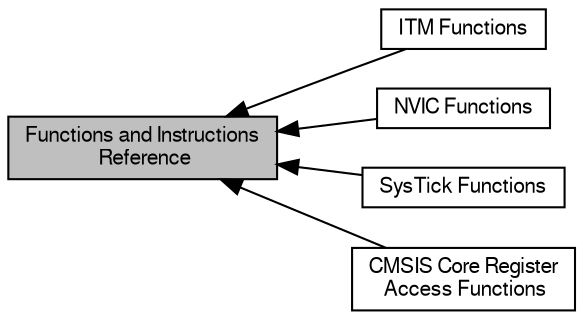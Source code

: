 digraph "Functions and Instructions Reference"
{
  edge [fontname="FreeSans",fontsize="10",labelfontname="FreeSans",labelfontsize="10"];
  node [fontname="FreeSans",fontsize="10",shape=record];
  rankdir=LR;
  Node0 [label="Functions and Instructions\l Reference",height=0.2,width=0.4,color="black", fillcolor="grey75", style="filled", fontcolor="black"];
  Node3 [label="ITM Functions",height=0.2,width=0.4,color="black", fillcolor="white", style="filled",URL="$group__CMSIS__core__DebugFunctions.html",tooltip="Functions that access the ITM debug interface. "];
  Node1 [label="NVIC Functions",height=0.2,width=0.4,color="black", fillcolor="white", style="filled",URL="$group__CMSIS__Core__NVICFunctions.html",tooltip="Functions that manage interrupts and exceptions via the NVIC. "];
  Node2 [label="SysTick Functions",height=0.2,width=0.4,color="black", fillcolor="white", style="filled",URL="$group__CMSIS__Core__SysTickFunctions.html",tooltip="Functions that configure the System. "];
  Node4 [label="CMSIS Core Register\l Access Functions",height=0.2,width=0.4,color="black", fillcolor="white", style="filled",URL="$group__CMSIS__Core__RegAccFunctions.html"];
  Node0->Node1 [shape=plaintext, dir="back", style="solid"];
  Node0->Node2 [shape=plaintext, dir="back", style="solid"];
  Node0->Node3 [shape=plaintext, dir="back", style="solid"];
  Node0->Node4 [shape=plaintext, dir="back", style="solid"];
}
